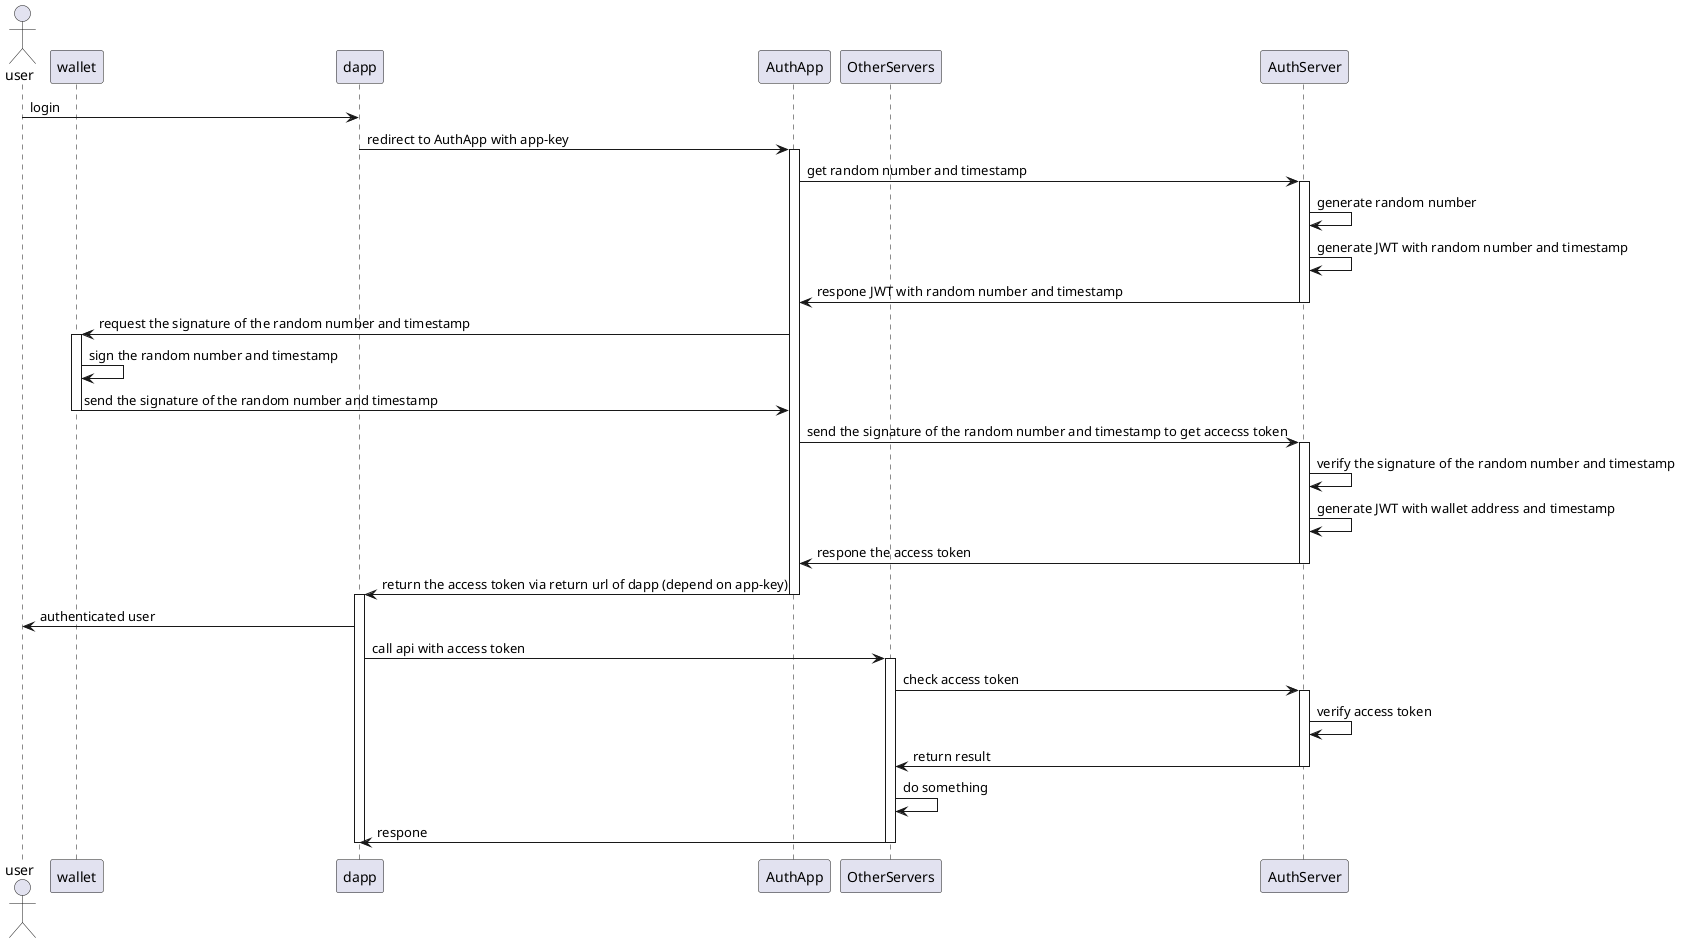 
@startuml
actor user
participant wallet
participant dapp
participant AuthApp
participant OtherServers
participant AuthServer

user -> dapp : login
dapp -> AuthApp : redirect to AuthApp with app-key
activate AuthApp
AuthApp -> AuthServer : get random number and timestamp
activate AuthServer
AuthServer -> AuthServer : generate random number
AuthServer -> AuthServer : generate JWT with random number and timestamp
AuthServer -> AuthApp : respone JWT with random number and timestamp
deactivate AuthServer
AuthApp -> wallet : request the signature of the random number and timestamp
activate wallet
wallet -> wallet: sign the random number and timestamp
wallet -> AuthApp : send the signature of the random number and timestamp
deactivate wallet
AuthApp -> AuthServer : send the signature of the random number and timestamp to get accecss token
activate AuthServer
AuthServer -> AuthServer : verify the signature of the random number and timestamp
AuthServer -> AuthServer : generate JWT with wallet address and timestamp
AuthServer -> AuthApp : respone the access token
deactivate AuthServer
AuthApp -> dapp : return the access token via return url of dapp (depend on app-key)
deactivate AuthApp
activate dapp
dapp -> user : authenticated user
dapp -> OtherServers : call api with access token
activate OtherServers
OtherServers -> AuthServer : check access token
activate AuthServer
AuthServer -> AuthServer : verify access token
AuthServer -> OtherServers : return result
deactivate AuthServer
OtherServers -> OtherServers : do something
OtherServers -> dapp : respone
deactivate OtherServers
deactivate dapp


@enduml


